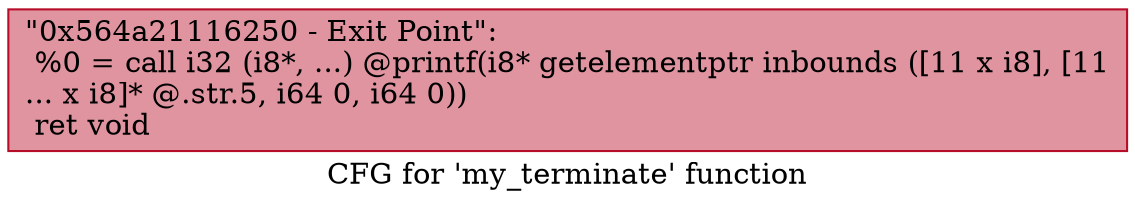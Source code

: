 digraph "CFG for 'my_terminate' function" {
	label="CFG for 'my_terminate' function";

	Node0x564a21116250 [shape=record,color="#b70d28ff", style=filled, fillcolor="#b70d2870",label="{\"0x564a21116250 - Exit Point\":\l  %0 = call i32 (i8*, ...) @printf(i8* getelementptr inbounds ([11 x i8], [11\l... x i8]* @.str.5, i64 0, i64 0))\l  ret void\l}"];
}
